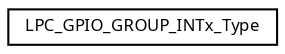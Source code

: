 digraph "Graphical Class Hierarchy"
{
  edge [fontname="Sans",fontsize="8",labelfontname="Sans",labelfontsize="8"];
  node [fontname="Sans",fontsize="8",shape=record];
  rankdir="LR";
  Node1 [label="LPC_GPIO_GROUP_INTx_Type",height=0.2,width=0.4,color="black", fillcolor="white", style="filled",URL="$struct_l_p_c___g_p_i_o___g_r_o_u_p___i_n_tx___type.html",tooltip="Product name title=UM10462 Chapter title=LPC11U1x GPIO Modification date=3/17/2011 Major revision=0 M..."];
}
